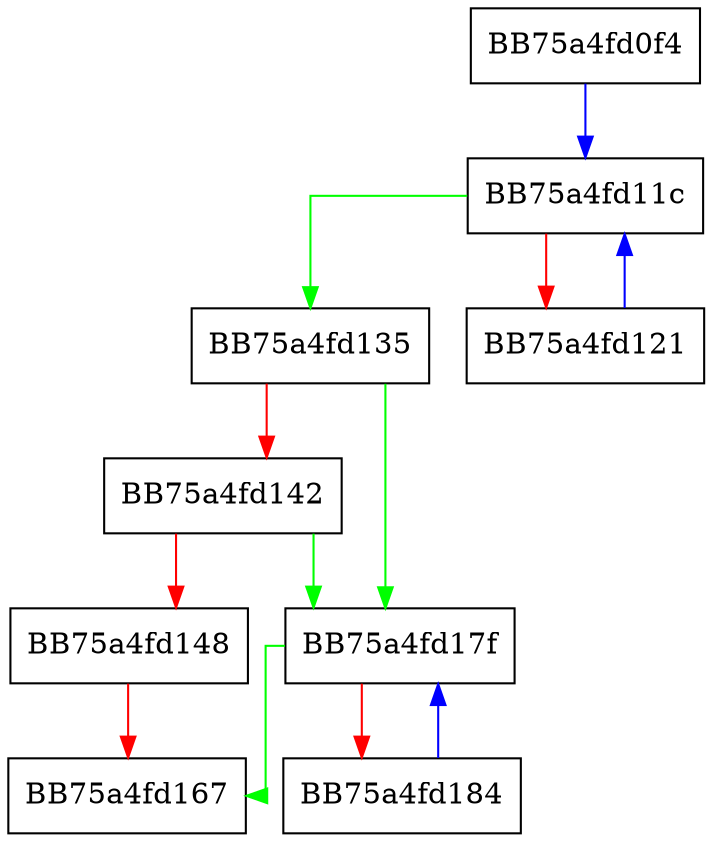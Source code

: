 digraph _Erase {
  node [shape="box"];
  graph [splines=ortho];
  BB75a4fd0f4 -> BB75a4fd11c [color="blue"];
  BB75a4fd11c -> BB75a4fd135 [color="green"];
  BB75a4fd11c -> BB75a4fd121 [color="red"];
  BB75a4fd121 -> BB75a4fd11c [color="blue"];
  BB75a4fd135 -> BB75a4fd17f [color="green"];
  BB75a4fd135 -> BB75a4fd142 [color="red"];
  BB75a4fd142 -> BB75a4fd17f [color="green"];
  BB75a4fd142 -> BB75a4fd148 [color="red"];
  BB75a4fd148 -> BB75a4fd167 [color="red"];
  BB75a4fd17f -> BB75a4fd167 [color="green"];
  BB75a4fd17f -> BB75a4fd184 [color="red"];
  BB75a4fd184 -> BB75a4fd17f [color="blue"];
}